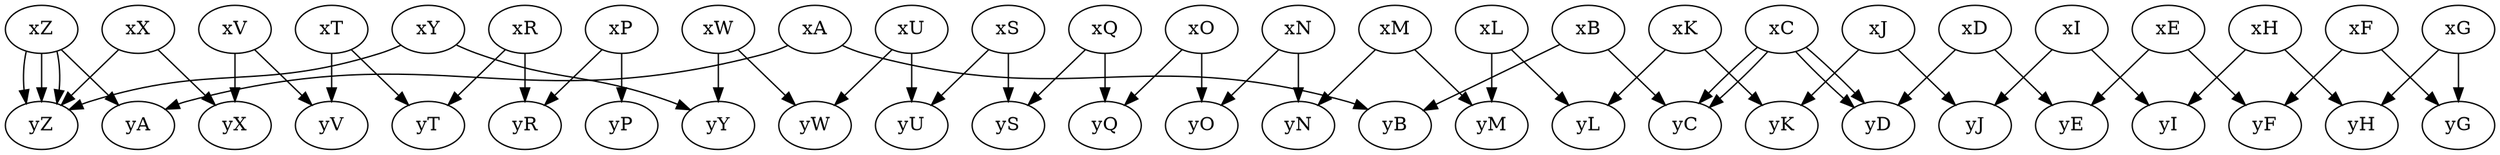 digraph channel {
    xA -> yA, yB [ prob = 0.5 ];
    xB -> yB, yC [ prob = 0.5 ];
    xC -> yC, yD [ prob = 0.5 ];
    xC -> yC, yD [ prob = 0.5 ];
    xD -> yD, yE [ prob = 0.5 ];
    xE -> yE, yF [ prob = 0.5 ];
    xF -> yF, yG [ prob = 0.5 ];
    xG -> yG, yH [ prob = 0.5 ];
    xH -> yH, yI [ prob = 0.5 ];
    xI -> yI, yJ [ prob = 0.5 ];
    xJ -> yJ, yK [ prob = 0.5 ];
    xK -> yK, yL [ prob = 0.5 ];
    xL -> yL, yM [ prob = 0.5 ];
    xM -> yM, yN [ prob = 0.5 ];
    xN -> yN, yO [ prob = 0.5 ];
    xO -> yO, yQ [ prob = 0.5 ];
    xP -> yP, yR [ prob = 0.5 ];
    xQ -> yQ, yS [ prob = 0.5 ];
    xR -> yR, yT [ prob = 0.5 ];
    xS -> yS, yU [ prob = 0.5 ];
    xT -> yT, yV [ prob = 0.5 ];
    xU -> yU, yW [ prob = 0.5 ];
    xV -> yV, yX [ prob = 0.5 ];
    xW -> yW, yY [ prob = 0.5 ];
    xX -> yX, yZ [ prob = 0.5 ];
    xY -> yY, yZ [ prob = 0.5 ];
    xZ -> yZ, yZ [ prob = 0.5 ];
    xZ -> yZ, yA [ prob = 0.5 ];
}
